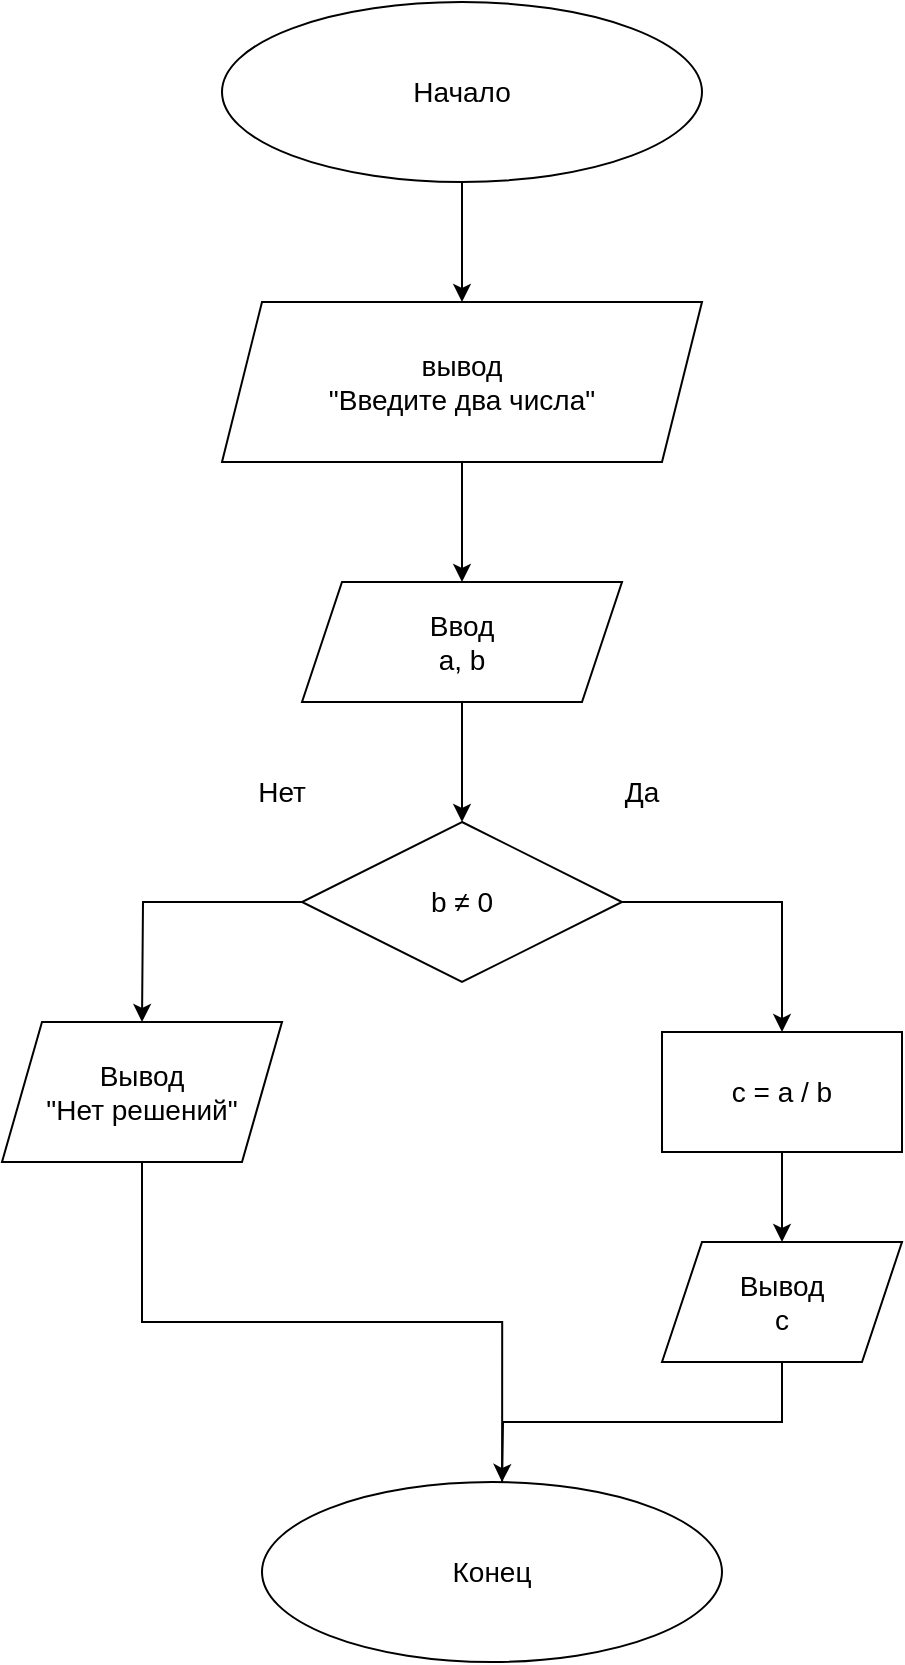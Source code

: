 <mxfile version="20.5.3" type="embed"><diagram name="Lesson 1" id="9rfit8NfDstACTDksjje"><mxGraphModel dx="899" dy="743" grid="1" gridSize="10" guides="1" tooltips="1" connect="1" arrows="1" fold="1" page="1" pageScale="1" pageWidth="827" pageHeight="1169" math="0" shadow="0"><root><mxCell id="0"/><mxCell id="1" parent="0"/><mxCell id="S7hohs7HGX6TS_TGtXKc-8" style="edgeStyle=orthogonalEdgeStyle;rounded=0;orthogonalLoop=1;jettySize=auto;html=1;exitX=0.5;exitY=1;exitDx=0;exitDy=0;fontSize=14;" parent="1" source="S7hohs7HGX6TS_TGtXKc-2" target="S7hohs7HGX6TS_TGtXKc-3" edge="1"><mxGeometry relative="1" as="geometry"/></mxCell><mxCell id="S7hohs7HGX6TS_TGtXKc-2" value="&lt;font style=&quot;font-size: 14px;&quot;&gt;Начало&lt;/font&gt;" style="ellipse;whiteSpace=wrap;html=1;" parent="1" vertex="1"><mxGeometry x="320" y="10" width="240" height="90" as="geometry"/></mxCell><mxCell id="S7hohs7HGX6TS_TGtXKc-10" style="edgeStyle=orthogonalEdgeStyle;rounded=0;orthogonalLoop=1;jettySize=auto;html=1;entryX=0.5;entryY=0;entryDx=0;entryDy=0;fontSize=14;" parent="1" source="S7hohs7HGX6TS_TGtXKc-3" target="S7hohs7HGX6TS_TGtXKc-9" edge="1"><mxGeometry relative="1" as="geometry"/></mxCell><mxCell id="S7hohs7HGX6TS_TGtXKc-3" value="вывод&lt;br&gt;&quot;Введите два числа&quot;" style="shape=parallelogram;perimeter=parallelogramPerimeter;whiteSpace=wrap;html=1;fixedSize=1;fontSize=14;" parent="1" vertex="1"><mxGeometry x="320" y="160" width="240" height="80" as="geometry"/></mxCell><mxCell id="S7hohs7HGX6TS_TGtXKc-23" style="edgeStyle=orthogonalEdgeStyle;rounded=0;orthogonalLoop=1;jettySize=auto;html=1;exitX=0.5;exitY=1;exitDx=0;exitDy=0;entryX=0.5;entryY=0;entryDx=0;entryDy=0;fontSize=14;" parent="1" source="S7hohs7HGX6TS_TGtXKc-9" target="S7hohs7HGX6TS_TGtXKc-11" edge="1"><mxGeometry relative="1" as="geometry"/></mxCell><mxCell id="S7hohs7HGX6TS_TGtXKc-9" value="Ввод&lt;br&gt;a, b" style="shape=parallelogram;perimeter=parallelogramPerimeter;whiteSpace=wrap;html=1;fixedSize=1;fontSize=14;" parent="1" vertex="1"><mxGeometry x="360" y="300" width="160" height="60" as="geometry"/></mxCell><mxCell id="S7hohs7HGX6TS_TGtXKc-17" style="edgeStyle=orthogonalEdgeStyle;rounded=0;orthogonalLoop=1;jettySize=auto;html=1;fontSize=14;" parent="1" source="S7hohs7HGX6TS_TGtXKc-11" target="S7hohs7HGX6TS_TGtXKc-26" edge="1"><mxGeometry relative="1" as="geometry"><mxPoint x="600" y="520" as="targetPoint"/><Array as="points"><mxPoint x="600" y="460"/></Array></mxGeometry></mxCell><mxCell id="S7hohs7HGX6TS_TGtXKc-18" style="edgeStyle=orthogonalEdgeStyle;rounded=0;orthogonalLoop=1;jettySize=auto;html=1;fontSize=14;" parent="1" source="S7hohs7HGX6TS_TGtXKc-11" edge="1"><mxGeometry relative="1" as="geometry"><mxPoint x="280" y="520" as="targetPoint"/></mxGeometry></mxCell><mxCell id="S7hohs7HGX6TS_TGtXKc-11" value="b&amp;nbsp;≠ 0" style="rhombus;whiteSpace=wrap;html=1;fontSize=14;" parent="1" vertex="1"><mxGeometry x="360" y="420" width="160" height="80" as="geometry"/></mxCell><mxCell id="S7hohs7HGX6TS_TGtXKc-24" value="Нет" style="text;html=1;strokeColor=none;fillColor=none;align=center;verticalAlign=middle;whiteSpace=wrap;rounded=0;fontSize=14;" parent="1" vertex="1"><mxGeometry x="320" y="390" width="60" height="30" as="geometry"/></mxCell><mxCell id="S7hohs7HGX6TS_TGtXKc-25" value="Да" style="text;html=1;strokeColor=none;fillColor=none;align=center;verticalAlign=middle;whiteSpace=wrap;rounded=0;fontSize=14;" parent="1" vertex="1"><mxGeometry x="500" y="390" width="60" height="30" as="geometry"/></mxCell><mxCell id="S7hohs7HGX6TS_TGtXKc-28" style="edgeStyle=orthogonalEdgeStyle;rounded=0;orthogonalLoop=1;jettySize=auto;html=1;entryX=0.5;entryY=0;entryDx=0;entryDy=0;fontSize=14;" parent="1" source="S7hohs7HGX6TS_TGtXKc-26" target="S7hohs7HGX6TS_TGtXKc-27" edge="1"><mxGeometry relative="1" as="geometry"/></mxCell><mxCell id="S7hohs7HGX6TS_TGtXKc-26" value="c = a / b" style="rounded=0;whiteSpace=wrap;html=1;fontSize=14;" parent="1" vertex="1"><mxGeometry x="540" y="525" width="120" height="60" as="geometry"/></mxCell><mxCell id="S7hohs7HGX6TS_TGtXKc-32" style="edgeStyle=orthogonalEdgeStyle;rounded=0;orthogonalLoop=1;jettySize=auto;html=1;exitX=0.5;exitY=1;exitDx=0;exitDy=0;fontSize=14;" parent="1" source="S7hohs7HGX6TS_TGtXKc-27" edge="1"><mxGeometry relative="1" as="geometry"><mxPoint x="460" y="750" as="targetPoint"/></mxGeometry></mxCell><mxCell id="S7hohs7HGX6TS_TGtXKc-27" value="Вывод&lt;br&gt;c" style="shape=parallelogram;perimeter=parallelogramPerimeter;whiteSpace=wrap;html=1;fixedSize=1;fontSize=14;" parent="1" vertex="1"><mxGeometry x="540" y="630" width="120" height="60" as="geometry"/></mxCell><mxCell id="S7hohs7HGX6TS_TGtXKc-31" style="edgeStyle=orthogonalEdgeStyle;rounded=0;orthogonalLoop=1;jettySize=auto;html=1;entryX=0.522;entryY=0.111;entryDx=0;entryDy=0;entryPerimeter=0;fontSize=14;" parent="1" source="S7hohs7HGX6TS_TGtXKc-29" target="S7hohs7HGX6TS_TGtXKc-30" edge="1"><mxGeometry relative="1" as="geometry"/></mxCell><mxCell id="S7hohs7HGX6TS_TGtXKc-29" value="Вывод&lt;br&gt;&quot;Нет решений&quot;" style="shape=parallelogram;perimeter=parallelogramPerimeter;whiteSpace=wrap;html=1;fixedSize=1;fontSize=14;" parent="1" vertex="1"><mxGeometry x="210" y="520" width="140" height="70" as="geometry"/></mxCell><mxCell id="S7hohs7HGX6TS_TGtXKc-30" value="&lt;font style=&quot;font-size: 14px;&quot;&gt;Конец&lt;/font&gt;" style="ellipse;whiteSpace=wrap;html=1;fontSize=14;" parent="1" vertex="1"><mxGeometry x="340" y="750" width="230" height="90" as="geometry"/></mxCell></root></mxGraphModel></diagram></mxfile>